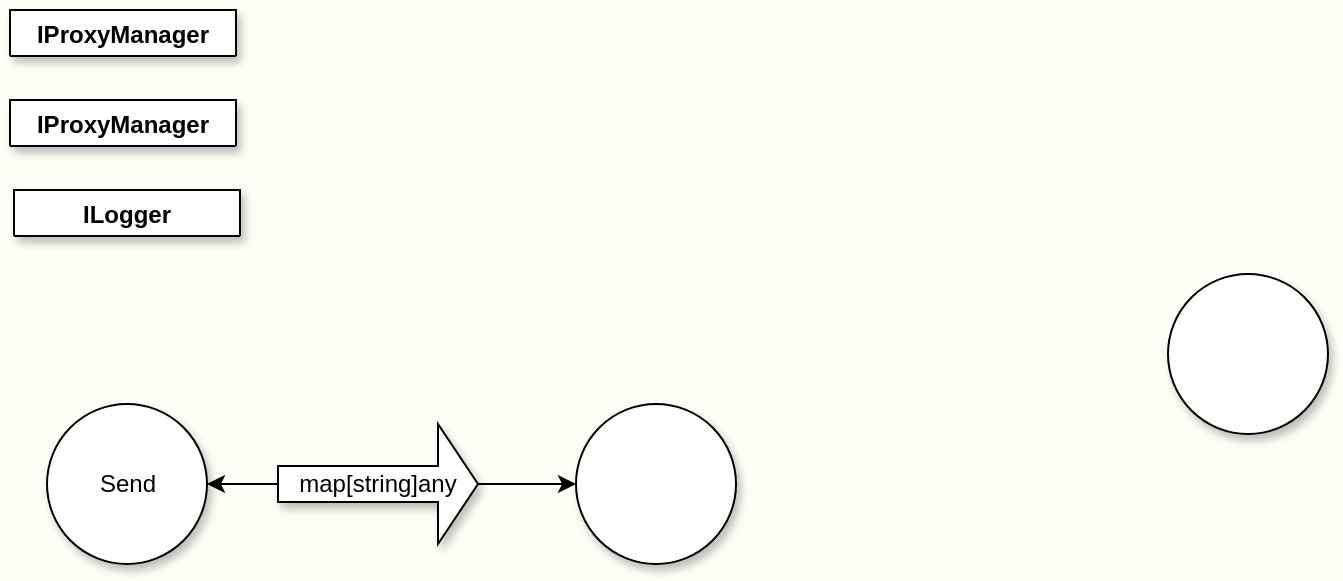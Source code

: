 <mxfile>
    <diagram id="9HzwTcARaPGOTapdxTr0" name="Страница 1">
        <mxGraphModel dx="720" dy="561" grid="0" gridSize="10" guides="1" tooltips="1" connect="1" arrows="1" fold="1" page="1" pageScale="1" pageWidth="1200" pageHeight="1920" background="#FCFFF5" math="0" shadow="0">
            <root>
                <mxCell id="0"/>
                <mxCell id="1" parent="0"/>
                <mxCell id="119" value="IProxyManager" style="swimlane;shadow=1;fontColor=#000000;" vertex="1" collapsed="1" parent="1">
                    <mxGeometry x="46" y="35" width="113" height="23" as="geometry">
                        <mxRectangle x="46" y="35" width="278" height="120" as="alternateBounds"/>
                    </mxGeometry>
                </mxCell>
                <mxCell id="123" value="IProxyManager" style="swimlane;shadow=1;fontColor=#000000;" vertex="1" collapsed="1" parent="1">
                    <mxGeometry x="46" y="80" width="113" height="23" as="geometry">
                        <mxRectangle x="46" y="80" width="278" height="120" as="alternateBounds"/>
                    </mxGeometry>
                </mxCell>
                <mxCell id="124" value="ILogger" style="swimlane;shadow=1;fontColor=#000000;" vertex="1" collapsed="1" parent="1">
                    <mxGeometry x="48" y="125" width="113" height="23" as="geometry">
                        <mxRectangle x="46" y="315" width="278" height="120" as="alternateBounds"/>
                    </mxGeometry>
                </mxCell>
                <mxCell id="125" value="Send&lt;br&gt;" style="ellipse;whiteSpace=wrap;html=1;aspect=fixed;shadow=1;fontColor=#000000;" vertex="1" parent="1">
                    <mxGeometry x="64.5" y="232" width="80" height="80" as="geometry"/>
                </mxCell>
                <mxCell id="126" value="" style="ellipse;whiteSpace=wrap;html=1;aspect=fixed;shadow=1;fontColor=#000000;" vertex="1" parent="1">
                    <mxGeometry x="625" y="167" width="80" height="80" as="geometry"/>
                </mxCell>
                <mxCell id="127" value="" style="ellipse;whiteSpace=wrap;html=1;aspect=fixed;shadow=1;fontColor=#000000;" vertex="1" parent="1">
                    <mxGeometry x="329" y="232" width="80" height="80" as="geometry"/>
                </mxCell>
                <mxCell id="129" value="" style="edgeStyle=none;html=1;fontColor=#000000;" edge="1" parent="1" source="128" target="127">
                    <mxGeometry relative="1" as="geometry"/>
                </mxCell>
                <mxCell id="130" value="" style="edgeStyle=none;html=1;fontColor=#000000;" edge="1" parent="1" source="128" target="125">
                    <mxGeometry relative="1" as="geometry"/>
                </mxCell>
                <mxCell id="128" value="&lt;span&gt;map[string]any&lt;/span&gt;" style="shape=singleArrow;whiteSpace=wrap;html=1;shadow=1;fontColor=#000000;" vertex="1" parent="1">
                    <mxGeometry x="180" y="242" width="100" height="60" as="geometry"/>
                </mxCell>
            </root>
        </mxGraphModel>
    </diagram>
</mxfile>